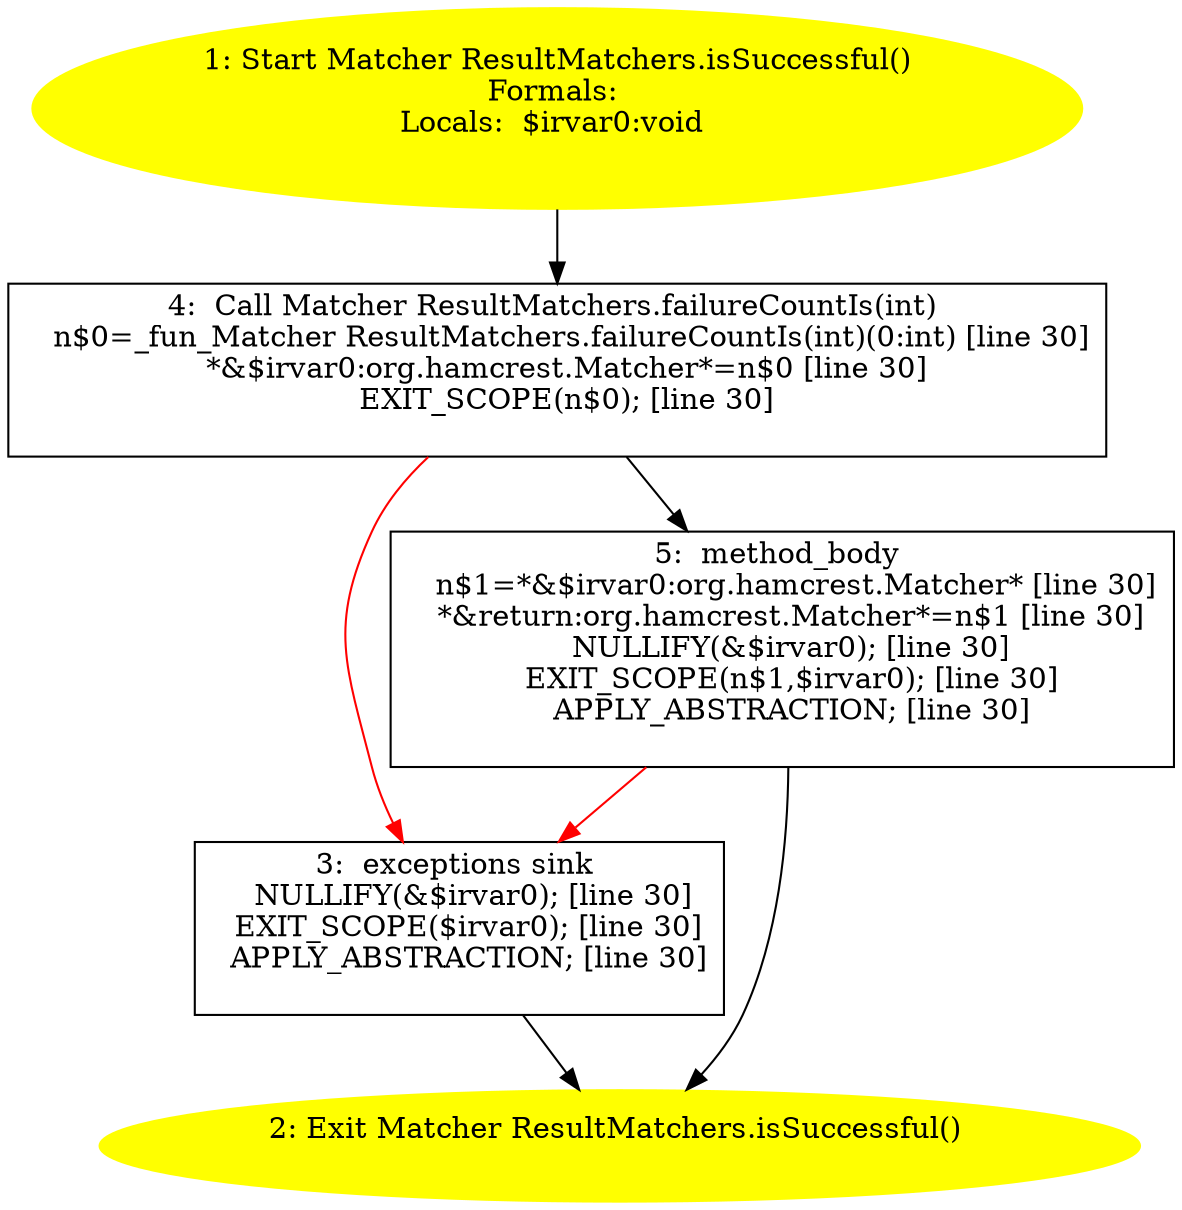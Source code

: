 /* @generated */
digraph cfg {
"org.junit.experimental.results.ResultMatchers.isSuccessful():org.hamcrest.Matcher.8e08a2f9eb0b7e3256bce3c7e4004240_1" [label="1: Start Matcher ResultMatchers.isSuccessful()\nFormals: \nLocals:  $irvar0:void \n  " color=yellow style=filled]
	

	 "org.junit.experimental.results.ResultMatchers.isSuccessful():org.hamcrest.Matcher.8e08a2f9eb0b7e3256bce3c7e4004240_1" -> "org.junit.experimental.results.ResultMatchers.isSuccessful():org.hamcrest.Matcher.8e08a2f9eb0b7e3256bce3c7e4004240_4" ;
"org.junit.experimental.results.ResultMatchers.isSuccessful():org.hamcrest.Matcher.8e08a2f9eb0b7e3256bce3c7e4004240_2" [label="2: Exit Matcher ResultMatchers.isSuccessful() \n  " color=yellow style=filled]
	

"org.junit.experimental.results.ResultMatchers.isSuccessful():org.hamcrest.Matcher.8e08a2f9eb0b7e3256bce3c7e4004240_3" [label="3:  exceptions sink \n   NULLIFY(&$irvar0); [line 30]\n  EXIT_SCOPE($irvar0); [line 30]\n  APPLY_ABSTRACTION; [line 30]\n " shape="box"]
	

	 "org.junit.experimental.results.ResultMatchers.isSuccessful():org.hamcrest.Matcher.8e08a2f9eb0b7e3256bce3c7e4004240_3" -> "org.junit.experimental.results.ResultMatchers.isSuccessful():org.hamcrest.Matcher.8e08a2f9eb0b7e3256bce3c7e4004240_2" ;
"org.junit.experimental.results.ResultMatchers.isSuccessful():org.hamcrest.Matcher.8e08a2f9eb0b7e3256bce3c7e4004240_4" [label="4:  Call Matcher ResultMatchers.failureCountIs(int) \n   n$0=_fun_Matcher ResultMatchers.failureCountIs(int)(0:int) [line 30]\n  *&$irvar0:org.hamcrest.Matcher*=n$0 [line 30]\n  EXIT_SCOPE(n$0); [line 30]\n " shape="box"]
	

	 "org.junit.experimental.results.ResultMatchers.isSuccessful():org.hamcrest.Matcher.8e08a2f9eb0b7e3256bce3c7e4004240_4" -> "org.junit.experimental.results.ResultMatchers.isSuccessful():org.hamcrest.Matcher.8e08a2f9eb0b7e3256bce3c7e4004240_5" ;
	 "org.junit.experimental.results.ResultMatchers.isSuccessful():org.hamcrest.Matcher.8e08a2f9eb0b7e3256bce3c7e4004240_4" -> "org.junit.experimental.results.ResultMatchers.isSuccessful():org.hamcrest.Matcher.8e08a2f9eb0b7e3256bce3c7e4004240_3" [color="red" ];
"org.junit.experimental.results.ResultMatchers.isSuccessful():org.hamcrest.Matcher.8e08a2f9eb0b7e3256bce3c7e4004240_5" [label="5:  method_body \n   n$1=*&$irvar0:org.hamcrest.Matcher* [line 30]\n  *&return:org.hamcrest.Matcher*=n$1 [line 30]\n  NULLIFY(&$irvar0); [line 30]\n  EXIT_SCOPE(n$1,$irvar0); [line 30]\n  APPLY_ABSTRACTION; [line 30]\n " shape="box"]
	

	 "org.junit.experimental.results.ResultMatchers.isSuccessful():org.hamcrest.Matcher.8e08a2f9eb0b7e3256bce3c7e4004240_5" -> "org.junit.experimental.results.ResultMatchers.isSuccessful():org.hamcrest.Matcher.8e08a2f9eb0b7e3256bce3c7e4004240_2" ;
	 "org.junit.experimental.results.ResultMatchers.isSuccessful():org.hamcrest.Matcher.8e08a2f9eb0b7e3256bce3c7e4004240_5" -> "org.junit.experimental.results.ResultMatchers.isSuccessful():org.hamcrest.Matcher.8e08a2f9eb0b7e3256bce3c7e4004240_3" [color="red" ];
}
